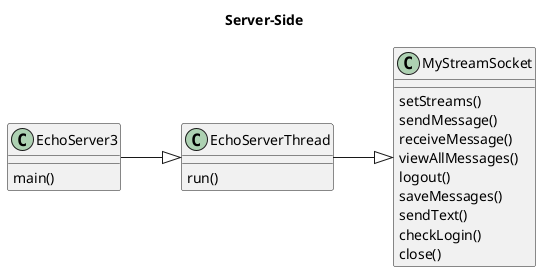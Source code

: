 @startuml

title Server-Side
left to right direction

EchoServer3 --|> EchoServerThread
EchoServerThread --|> MyStreamSocket

class EchoServer3 {
main()
}

class EchoServerThread{
run()
}

class MyStreamSocket{
setStreams()
sendMessage()
receiveMessage()
viewAllMessages()
logout()
saveMessages()
sendText()
checkLogin()
close()

}
@enduml